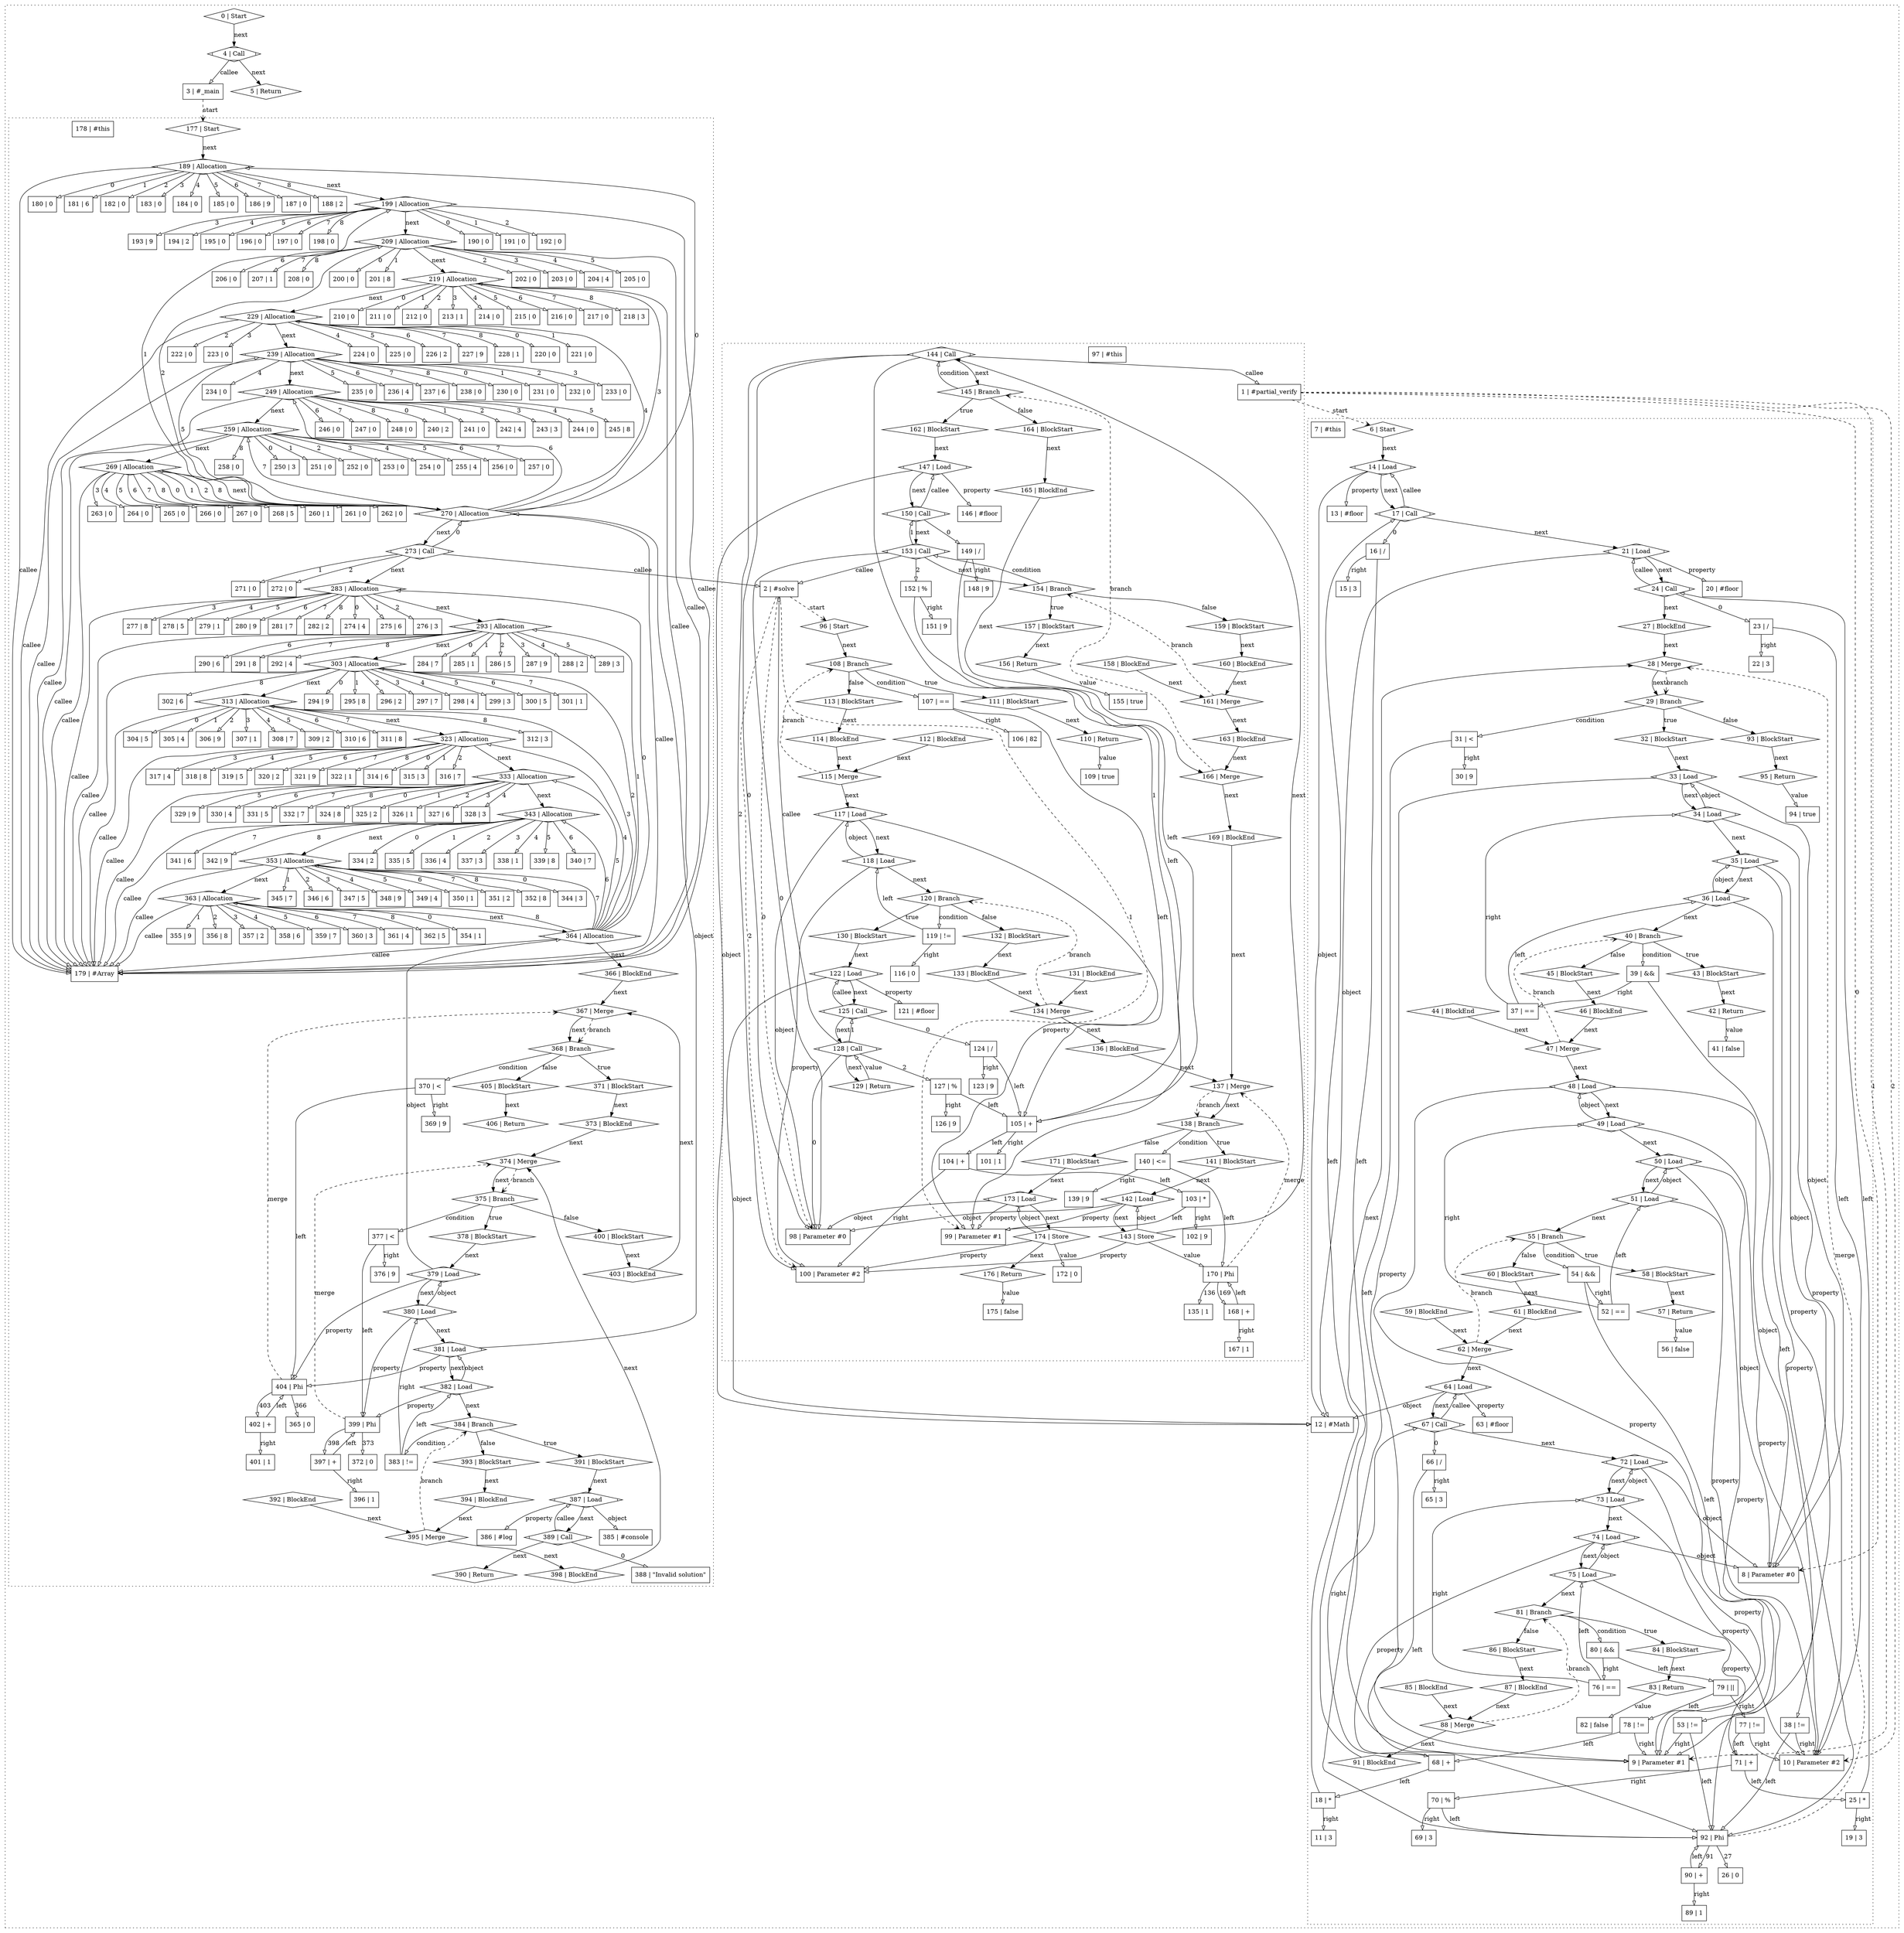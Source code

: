 digraph {
  subgraph "cluster_0" {
    style = "dotted";
    "0" [
      label = "0 | Start";
      shape = "diamond";
    ];
    "1" [
      label = "1 | #partial_verify";
      shape = "rectangle";
    ];
    "2" [
      label = "2 | #solve";
      shape = "rectangle";
    ];
    "3" [
      label = "3 | #_main";
      shape = "rectangle";
    ];
    "4" [
      label = "4 | Call";
      shape = "Mdiamond";
    ];
    "5" [
      label = "5 | Return";
      shape = "diamond";
    ];
    subgraph "cluster_1" {
      style = "dotted";
      "6" [
        label = "6 | Start";
        shape = "diamond";
      ];
      "7" [
        label = "7 | #this";
        shape = "rectangle";
      ];
      "8" [
        label = "8 | Parameter #0";
        shape = "rectangle";
      ];
      "9" [
        label = "9 | Parameter #1";
        shape = "rectangle";
      ];
      "10" [
        label = "10 | Parameter #2";
        shape = "rectangle";
      ];
      "11" [
        label = "11 | 3";
        shape = "rectangle";
      ];
      "12" [
        label = "12 | #Math";
        shape = "rectangle";
      ];
      "13" [
        label = "13 | #floor";
        shape = "rectangle";
      ];
      "14" [
        label = "14 | Load";
        shape = "Mdiamond";
      ];
      "15" [
        label = "15 | 3";
        shape = "rectangle";
      ];
      "16" [
        label = "16 | /";
        shape = "rectangle";
      ];
      "17" [
        label = "17 | Call";
        shape = "Mdiamond";
      ];
      "18" [
        label = "18 | *";
        shape = "rectangle";
      ];
      "19" [
        label = "19 | 3";
        shape = "rectangle";
      ];
      "20" [
        label = "20 | #floor";
        shape = "rectangle";
      ];
      "21" [
        label = "21 | Load";
        shape = "Mdiamond";
      ];
      "22" [
        label = "22 | 3";
        shape = "rectangle";
      ];
      "23" [
        label = "23 | /";
        shape = "rectangle";
      ];
      "24" [
        label = "24 | Call";
        shape = "Mdiamond";
      ];
      "25" [
        label = "25 | *";
        shape = "rectangle";
      ];
      "26" [
        label = "26 | 0";
        shape = "rectangle";
      ];
      "27" [
        label = "27 | BlockEnd";
        shape = "diamond";
      ];
      "28" [
        label = "28 | Merge";
        shape = "diamond";
      ];
      "29" [
        label = "29 | Branch";
        shape = "diamond";
      ];
      "30" [
        label = "30 | 9";
        shape = "rectangle";
      ];
      "31" [
        label = "31 | <";
        shape = "rectangle";
      ];
      "32" [
        label = "32 | BlockStart";
        shape = "diamond";
      ];
      "33" [
        label = "33 | Load";
        shape = "Mdiamond";
      ];
      "34" [
        label = "34 | Load";
        shape = "Mdiamond";
      ];
      "35" [
        label = "35 | Load";
        shape = "Mdiamond";
      ];
      "36" [
        label = "36 | Load";
        shape = "Mdiamond";
      ];
      "37" [
        label = "37 | ==";
        shape = "rectangle";
      ];
      "38" [
        label = "38 | !=";
        shape = "rectangle";
      ];
      "39" [
        label = "39 | &&";
        shape = "rectangle";
      ];
      "40" [
        label = "40 | Branch";
        shape = "diamond";
      ];
      "41" [
        label = "41 | false";
        shape = "rectangle";
      ];
      "42" [
        label = "42 | Return";
        shape = "diamond";
      ];
      "43" [
        label = "43 | BlockStart";
        shape = "diamond";
      ];
      "44" [
        label = "44 | BlockEnd";
        shape = "diamond";
      ];
      "45" [
        label = "45 | BlockStart";
        shape = "diamond";
      ];
      "46" [
        label = "46 | BlockEnd";
        shape = "diamond";
      ];
      "47" [
        label = "47 | Merge";
        shape = "diamond";
      ];
      "48" [
        label = "48 | Load";
        shape = "Mdiamond";
      ];
      "49" [
        label = "49 | Load";
        shape = "Mdiamond";
      ];
      "50" [
        label = "50 | Load";
        shape = "Mdiamond";
      ];
      "51" [
        label = "51 | Load";
        shape = "Mdiamond";
      ];
      "52" [
        label = "52 | ==";
        shape = "rectangle";
      ];
      "53" [
        label = "53 | !=";
        shape = "rectangle";
      ];
      "54" [
        label = "54 | &&";
        shape = "rectangle";
      ];
      "55" [
        label = "55 | Branch";
        shape = "diamond";
      ];
      "56" [
        label = "56 | false";
        shape = "rectangle";
      ];
      "57" [
        label = "57 | Return";
        shape = "diamond";
      ];
      "58" [
        label = "58 | BlockStart";
        shape = "diamond";
      ];
      "59" [
        label = "59 | BlockEnd";
        shape = "diamond";
      ];
      "60" [
        label = "60 | BlockStart";
        shape = "diamond";
      ];
      "61" [
        label = "61 | BlockEnd";
        shape = "diamond";
      ];
      "62" [
        label = "62 | Merge";
        shape = "diamond";
      ];
      "63" [
        label = "63 | #floor";
        shape = "rectangle";
      ];
      "64" [
        label = "64 | Load";
        shape = "Mdiamond";
      ];
      "65" [
        label = "65 | 3";
        shape = "rectangle";
      ];
      "66" [
        label = "66 | /";
        shape = "rectangle";
      ];
      "67" [
        label = "67 | Call";
        shape = "Mdiamond";
      ];
      "68" [
        label = "68 | +";
        shape = "rectangle";
      ];
      "69" [
        label = "69 | 3";
        shape = "rectangle";
      ];
      "70" [
        label = "70 | %";
        shape = "rectangle";
      ];
      "71" [
        label = "71 | +";
        shape = "rectangle";
      ];
      "72" [
        label = "72 | Load";
        shape = "Mdiamond";
      ];
      "73" [
        label = "73 | Load";
        shape = "Mdiamond";
      ];
      "74" [
        label = "74 | Load";
        shape = "Mdiamond";
      ];
      "75" [
        label = "75 | Load";
        shape = "Mdiamond";
      ];
      "76" [
        label = "76 | ==";
        shape = "rectangle";
      ];
      "77" [
        label = "77 | !=";
        shape = "rectangle";
      ];
      "78" [
        label = "78 | !=";
        shape = "rectangle";
      ];
      "79" [
        label = "79 | ||";
        shape = "rectangle";
      ];
      "80" [
        label = "80 | &&";
        shape = "rectangle";
      ];
      "81" [
        label = "81 | Branch";
        shape = "diamond";
      ];
      "82" [
        label = "82 | false";
        shape = "rectangle";
      ];
      "83" [
        label = "83 | Return";
        shape = "diamond";
      ];
      "84" [
        label = "84 | BlockStart";
        shape = "diamond";
      ];
      "85" [
        label = "85 | BlockEnd";
        shape = "diamond";
      ];
      "86" [
        label = "86 | BlockStart";
        shape = "diamond";
      ];
      "87" [
        label = "87 | BlockEnd";
        shape = "diamond";
      ];
      "88" [
        label = "88 | Merge";
        shape = "diamond";
      ];
      "89" [
        label = "89 | 1";
        shape = "rectangle";
      ];
      "90" [
        label = "90 | +";
        shape = "rectangle";
      ];
      "91" [
        label = "91 | BlockEnd";
        shape = "diamond";
      ];
      "92" [
        label = "92 | Phi";
        shape = "rectangle";
      ];
      "93" [
        label = "93 | BlockStart";
        shape = "diamond";
      ];
      "94" [
        label = "94 | true";
        shape = "rectangle";
      ];
      "95" [
        label = "95 | Return";
        shape = "diamond";
      ];
      "6" -> "14" [
        label = "next";
        arrowhead = "normal";
      ];
      "14" -> "17" [
        label = "next";
        arrowhead = "normal";
      ];
      "14" -> "12" [
        label = "object";
        arrowhead = "onormal";
      ];
      "14" -> "13" [
        label = "property";
        arrowhead = "onormal";
      ];
      "16" -> "9" [
        label = "left";
        arrowhead = "onormal";
      ];
      "16" -> "15" [
        label = "right";
        arrowhead = "onormal";
      ];
      "17" -> "21" [
        label = "next";
        arrowhead = "normal";
      ];
      "17" -> "14" [
        label = "callee";
        arrowhead = "onormal";
      ];
      "17" -> "16" [
        label = "0";
        arrowhead = "onormal";
      ];
      "18" -> "17" [
        label = "left";
        arrowhead = "onormal";
      ];
      "18" -> "11" [
        label = "right";
        arrowhead = "onormal";
      ];
      "21" -> "24" [
        label = "next";
        arrowhead = "normal";
      ];
      "21" -> "12" [
        label = "object";
        arrowhead = "onormal";
      ];
      "21" -> "20" [
        label = "property";
        arrowhead = "onormal";
      ];
      "23" -> "10" [
        label = "left";
        arrowhead = "onormal";
      ];
      "23" -> "22" [
        label = "right";
        arrowhead = "onormal";
      ];
      "24" -> "27" [
        label = "next";
        arrowhead = "normal";
      ];
      "24" -> "21" [
        label = "callee";
        arrowhead = "onormal";
      ];
      "24" -> "23" [
        label = "0";
        arrowhead = "onormal";
      ];
      "25" -> "24" [
        label = "left";
        arrowhead = "onormal";
      ];
      "25" -> "19" [
        label = "right";
        arrowhead = "onormal";
      ];
      "27" -> "28" [
        label = "next";
        arrowhead = "normal";
      ];
      "28" -> "29" [
        label = "next";
        arrowhead = "normal";
      ];
      "28" -> "29" [
        label = "branch";
        arrowhead = "vee";
        style = "dashed";
      ];
      "29" -> "31" [
        label = "condition";
        arrowhead = "onormal";
      ];
      "29" -> "32" [
        label = "true";
        arrowhead = "normal";
      ];
      "29" -> "93" [
        label = "false";
        arrowhead = "normal";
      ];
      "31" -> "92" [
        label = "left";
        arrowhead = "onormal";
      ];
      "31" -> "30" [
        label = "right";
        arrowhead = "onormal";
      ];
      "32" -> "33" [
        label = "next";
        arrowhead = "normal";
      ];
      "33" -> "34" [
        label = "next";
        arrowhead = "normal";
      ];
      "33" -> "8" [
        label = "object";
        arrowhead = "onormal";
      ];
      "33" -> "9" [
        label = "property";
        arrowhead = "onormal";
      ];
      "34" -> "35" [
        label = "next";
        arrowhead = "normal";
      ];
      "34" -> "33" [
        label = "object";
        arrowhead = "onormal";
      ];
      "34" -> "10" [
        label = "property";
        arrowhead = "onormal";
      ];
      "35" -> "36" [
        label = "next";
        arrowhead = "normal";
      ];
      "35" -> "8" [
        label = "object";
        arrowhead = "onormal";
      ];
      "35" -> "9" [
        label = "property";
        arrowhead = "onormal";
      ];
      "36" -> "40" [
        label = "next";
        arrowhead = "normal";
      ];
      "36" -> "35" [
        label = "object";
        arrowhead = "onormal";
      ];
      "36" -> "92" [
        label = "property";
        arrowhead = "onormal";
      ];
      "37" -> "36" [
        label = "left";
        arrowhead = "onormal";
      ];
      "37" -> "34" [
        label = "right";
        arrowhead = "onormal";
      ];
      "38" -> "92" [
        label = "left";
        arrowhead = "onormal";
      ];
      "38" -> "10" [
        label = "right";
        arrowhead = "onormal";
      ];
      "39" -> "38" [
        label = "left";
        arrowhead = "onormal";
      ];
      "39" -> "37" [
        label = "right";
        arrowhead = "onormal";
      ];
      "40" -> "39" [
        label = "condition";
        arrowhead = "onormal";
      ];
      "40" -> "43" [
        label = "true";
        arrowhead = "normal";
      ];
      "40" -> "45" [
        label = "false";
        arrowhead = "normal";
      ];
      "42" -> "41" [
        label = "value";
        arrowhead = "onormal";
      ];
      "43" -> "42" [
        label = "next";
        arrowhead = "normal";
      ];
      "44" -> "47" [
        label = "next";
        arrowhead = "normal";
      ];
      "45" -> "46" [
        label = "next";
        arrowhead = "normal";
      ];
      "46" -> "47" [
        label = "next";
        arrowhead = "normal";
      ];
      "47" -> "48" [
        label = "next";
        arrowhead = "normal";
      ];
      "47" -> "40" [
        label = "branch";
        arrowhead = "vee";
        style = "dashed";
      ];
      "48" -> "49" [
        label = "next";
        arrowhead = "normal";
      ];
      "48" -> "8" [
        label = "object";
        arrowhead = "onormal";
      ];
      "48" -> "9" [
        label = "property";
        arrowhead = "onormal";
      ];
      "49" -> "50" [
        label = "next";
        arrowhead = "normal";
      ];
      "49" -> "48" [
        label = "object";
        arrowhead = "onormal";
      ];
      "49" -> "10" [
        label = "property";
        arrowhead = "onormal";
      ];
      "50" -> "51" [
        label = "next";
        arrowhead = "normal";
      ];
      "50" -> "8" [
        label = "object";
        arrowhead = "onormal";
      ];
      "50" -> "92" [
        label = "property";
        arrowhead = "onormal";
      ];
      "51" -> "55" [
        label = "next";
        arrowhead = "normal";
      ];
      "51" -> "50" [
        label = "object";
        arrowhead = "onormal";
      ];
      "51" -> "10" [
        label = "property";
        arrowhead = "onormal";
      ];
      "52" -> "51" [
        label = "left";
        arrowhead = "onormal";
      ];
      "52" -> "49" [
        label = "right";
        arrowhead = "onormal";
      ];
      "53" -> "92" [
        label = "left";
        arrowhead = "onormal";
      ];
      "53" -> "9" [
        label = "right";
        arrowhead = "onormal";
      ];
      "54" -> "53" [
        label = "left";
        arrowhead = "onormal";
      ];
      "54" -> "52" [
        label = "right";
        arrowhead = "onormal";
      ];
      "55" -> "54" [
        label = "condition";
        arrowhead = "onormal";
      ];
      "55" -> "58" [
        label = "true";
        arrowhead = "normal";
      ];
      "55" -> "60" [
        label = "false";
        arrowhead = "normal";
      ];
      "57" -> "56" [
        label = "value";
        arrowhead = "onormal";
      ];
      "58" -> "57" [
        label = "next";
        arrowhead = "normal";
      ];
      "59" -> "62" [
        label = "next";
        arrowhead = "normal";
      ];
      "60" -> "61" [
        label = "next";
        arrowhead = "normal";
      ];
      "61" -> "62" [
        label = "next";
        arrowhead = "normal";
      ];
      "62" -> "64" [
        label = "next";
        arrowhead = "normal";
      ];
      "62" -> "55" [
        label = "branch";
        arrowhead = "vee";
        style = "dashed";
      ];
      "64" -> "67" [
        label = "next";
        arrowhead = "normal";
      ];
      "64" -> "12" [
        label = "object";
        arrowhead = "onormal";
      ];
      "64" -> "63" [
        label = "property";
        arrowhead = "onormal";
      ];
      "66" -> "92" [
        label = "left";
        arrowhead = "onormal";
      ];
      "66" -> "65" [
        label = "right";
        arrowhead = "onormal";
      ];
      "67" -> "72" [
        label = "next";
        arrowhead = "normal";
      ];
      "67" -> "64" [
        label = "callee";
        arrowhead = "onormal";
      ];
      "67" -> "66" [
        label = "0";
        arrowhead = "onormal";
      ];
      "68" -> "18" [
        label = "left";
        arrowhead = "onormal";
      ];
      "68" -> "67" [
        label = "right";
        arrowhead = "onormal";
      ];
      "70" -> "92" [
        label = "left";
        arrowhead = "onormal";
      ];
      "70" -> "69" [
        label = "right";
        arrowhead = "onormal";
      ];
      "71" -> "25" [
        label = "left";
        arrowhead = "onormal";
      ];
      "71" -> "70" [
        label = "right";
        arrowhead = "onormal";
      ];
      "72" -> "73" [
        label = "next";
        arrowhead = "normal";
      ];
      "72" -> "8" [
        label = "object";
        arrowhead = "onormal";
      ];
      "72" -> "9" [
        label = "property";
        arrowhead = "onormal";
      ];
      "73" -> "74" [
        label = "next";
        arrowhead = "normal";
      ];
      "73" -> "72" [
        label = "object";
        arrowhead = "onormal";
      ];
      "73" -> "10" [
        label = "property";
        arrowhead = "onormal";
      ];
      "74" -> "75" [
        label = "next";
        arrowhead = "normal";
      ];
      "74" -> "8" [
        label = "object";
        arrowhead = "onormal";
      ];
      "74" -> "68" [
        label = "property";
        arrowhead = "onormal";
      ];
      "75" -> "81" [
        label = "next";
        arrowhead = "normal";
      ];
      "75" -> "74" [
        label = "object";
        arrowhead = "onormal";
      ];
      "75" -> "71" [
        label = "property";
        arrowhead = "onormal";
      ];
      "76" -> "75" [
        label = "left";
        arrowhead = "onormal";
      ];
      "76" -> "73" [
        label = "right";
        arrowhead = "onormal";
      ];
      "77" -> "71" [
        label = "left";
        arrowhead = "onormal";
      ];
      "77" -> "10" [
        label = "right";
        arrowhead = "onormal";
      ];
      "78" -> "68" [
        label = "left";
        arrowhead = "onormal";
      ];
      "78" -> "9" [
        label = "right";
        arrowhead = "onormal";
      ];
      "79" -> "78" [
        label = "left";
        arrowhead = "onormal";
      ];
      "79" -> "77" [
        label = "right";
        arrowhead = "onormal";
      ];
      "80" -> "79" [
        label = "left";
        arrowhead = "onormal";
      ];
      "80" -> "76" [
        label = "right";
        arrowhead = "onormal";
      ];
      "81" -> "80" [
        label = "condition";
        arrowhead = "onormal";
      ];
      "81" -> "84" [
        label = "true";
        arrowhead = "normal";
      ];
      "81" -> "86" [
        label = "false";
        arrowhead = "normal";
      ];
      "83" -> "82" [
        label = "value";
        arrowhead = "onormal";
      ];
      "84" -> "83" [
        label = "next";
        arrowhead = "normal";
      ];
      "85" -> "88" [
        label = "next";
        arrowhead = "normal";
      ];
      "86" -> "87" [
        label = "next";
        arrowhead = "normal";
      ];
      "87" -> "88" [
        label = "next";
        arrowhead = "normal";
      ];
      "88" -> "91" [
        label = "next";
        arrowhead = "normal";
      ];
      "88" -> "81" [
        label = "branch";
        arrowhead = "vee";
        style = "dashed";
      ];
      "90" -> "92" [
        label = "left";
        arrowhead = "onormal";
      ];
      "90" -> "89" [
        label = "right";
        arrowhead = "onormal";
      ];
      "91" -> "28" [
        label = "next";
        arrowhead = "normal";
      ];
      "92" -> "26" [
        label = "27";
        arrowhead = "onormal";
      ];
      "92" -> "90" [
        label = "91";
        arrowhead = "onormal";
      ];
      "92" -> "28" [
        label = "merge";
        arrowhead = "vee";
        style = "dashed";
      ];
      "93" -> "95" [
        label = "next";
        arrowhead = "normal";
      ];
      "95" -> "94" [
        label = "value";
        arrowhead = "onormal";
      ];
    }
    subgraph "cluster_2" {
      style = "dotted";
      "96" [
        label = "96 | Start";
        shape = "diamond";
      ];
      "97" [
        label = "97 | #this";
        shape = "rectangle";
      ];
      "98" [
        label = "98 | Parameter #0";
        shape = "rectangle";
      ];
      "99" [
        label = "99 | Parameter #1";
        shape = "rectangle";
      ];
      "100" [
        label = "100 | Parameter #2";
        shape = "rectangle";
      ];
      "101" [
        label = "101 | 1";
        shape = "rectangle";
      ];
      "102" [
        label = "102 | 9";
        shape = "rectangle";
      ];
      "103" [
        label = "103 | *";
        shape = "rectangle";
      ];
      "104" [
        label = "104 | +";
        shape = "rectangle";
      ];
      "105" [
        label = "105 | +";
        shape = "rectangle";
      ];
      "106" [
        label = "106 | 82";
        shape = "rectangle";
      ];
      "107" [
        label = "107 | ==";
        shape = "rectangle";
      ];
      "108" [
        label = "108 | Branch";
        shape = "diamond";
      ];
      "109" [
        label = "109 | true";
        shape = "rectangle";
      ];
      "110" [
        label = "110 | Return";
        shape = "diamond";
      ];
      "111" [
        label = "111 | BlockStart";
        shape = "diamond";
      ];
      "112" [
        label = "112 | BlockEnd";
        shape = "diamond";
      ];
      "113" [
        label = "113 | BlockStart";
        shape = "diamond";
      ];
      "114" [
        label = "114 | BlockEnd";
        shape = "diamond";
      ];
      "115" [
        label = "115 | Merge";
        shape = "diamond";
      ];
      "116" [
        label = "116 | 0";
        shape = "rectangle";
      ];
      "117" [
        label = "117 | Load";
        shape = "Mdiamond";
      ];
      "118" [
        label = "118 | Load";
        shape = "Mdiamond";
      ];
      "119" [
        label = "119 | !=";
        shape = "rectangle";
      ];
      "120" [
        label = "120 | Branch";
        shape = "diamond";
      ];
      "121" [
        label = "121 | #floor";
        shape = "rectangle";
      ];
      "122" [
        label = "122 | Load";
        shape = "Mdiamond";
      ];
      "123" [
        label = "123 | 9";
        shape = "rectangle";
      ];
      "124" [
        label = "124 | /";
        shape = "rectangle";
      ];
      "125" [
        label = "125 | Call";
        shape = "Mdiamond";
      ];
      "126" [
        label = "126 | 9";
        shape = "rectangle";
      ];
      "127" [
        label = "127 | %";
        shape = "rectangle";
      ];
      "128" [
        label = "128 | Call";
        shape = "Mdiamond";
      ];
      "129" [
        label = "129 | Return";
        shape = "diamond";
      ];
      "130" [
        label = "130 | BlockStart";
        shape = "diamond";
      ];
      "131" [
        label = "131 | BlockEnd";
        shape = "diamond";
      ];
      "132" [
        label = "132 | BlockStart";
        shape = "diamond";
      ];
      "133" [
        label = "133 | BlockEnd";
        shape = "diamond";
      ];
      "134" [
        label = "134 | Merge";
        shape = "diamond";
      ];
      "135" [
        label = "135 | 1";
        shape = "rectangle";
      ];
      "136" [
        label = "136 | BlockEnd";
        shape = "diamond";
      ];
      "137" [
        label = "137 | Merge";
        shape = "diamond";
      ];
      "138" [
        label = "138 | Branch";
        shape = "diamond";
      ];
      "139" [
        label = "139 | 9";
        shape = "rectangle";
      ];
      "140" [
        label = "140 | <=";
        shape = "rectangle";
      ];
      "141" [
        label = "141 | BlockStart";
        shape = "diamond";
      ];
      "142" [
        label = "142 | Load";
        shape = "Mdiamond";
      ];
      "143" [
        label = "143 | Store";
        shape = "diamond";
      ];
      "144" [
        label = "144 | Call";
        shape = "Mdiamond";
      ];
      "145" [
        label = "145 | Branch";
        shape = "diamond";
      ];
      "146" [
        label = "146 | #floor";
        shape = "rectangle";
      ];
      "147" [
        label = "147 | Load";
        shape = "Mdiamond";
      ];
      "148" [
        label = "148 | 9";
        shape = "rectangle";
      ];
      "149" [
        label = "149 | /";
        shape = "rectangle";
      ];
      "150" [
        label = "150 | Call";
        shape = "Mdiamond";
      ];
      "151" [
        label = "151 | 9";
        shape = "rectangle";
      ];
      "152" [
        label = "152 | %";
        shape = "rectangle";
      ];
      "153" [
        label = "153 | Call";
        shape = "Mdiamond";
      ];
      "154" [
        label = "154 | Branch";
        shape = "diamond";
      ];
      "155" [
        label = "155 | true";
        shape = "rectangle";
      ];
      "156" [
        label = "156 | Return";
        shape = "diamond";
      ];
      "157" [
        label = "157 | BlockStart";
        shape = "diamond";
      ];
      "158" [
        label = "158 | BlockEnd";
        shape = "diamond";
      ];
      "159" [
        label = "159 | BlockStart";
        shape = "diamond";
      ];
      "160" [
        label = "160 | BlockEnd";
        shape = "diamond";
      ];
      "161" [
        label = "161 | Merge";
        shape = "diamond";
      ];
      "162" [
        label = "162 | BlockStart";
        shape = "diamond";
      ];
      "163" [
        label = "163 | BlockEnd";
        shape = "diamond";
      ];
      "164" [
        label = "164 | BlockStart";
        shape = "diamond";
      ];
      "165" [
        label = "165 | BlockEnd";
        shape = "diamond";
      ];
      "166" [
        label = "166 | Merge";
        shape = "diamond";
      ];
      "167" [
        label = "167 | 1";
        shape = "rectangle";
      ];
      "168" [
        label = "168 | +";
        shape = "rectangle";
      ];
      "169" [
        label = "169 | BlockEnd";
        shape = "diamond";
      ];
      "170" [
        label = "170 | Phi";
        shape = "rectangle";
      ];
      "171" [
        label = "171 | BlockStart";
        shape = "diamond";
      ];
      "172" [
        label = "172 | 0";
        shape = "rectangle";
      ];
      "173" [
        label = "173 | Load";
        shape = "Mdiamond";
      ];
      "174" [
        label = "174 | Store";
        shape = "diamond";
      ];
      "175" [
        label = "175 | false";
        shape = "rectangle";
      ];
      "176" [
        label = "176 | Return";
        shape = "diamond";
      ];
      "96" -> "108" [
        label = "next";
        arrowhead = "normal";
      ];
      "103" -> "99" [
        label = "left";
        arrowhead = "onormal";
      ];
      "103" -> "102" [
        label = "right";
        arrowhead = "onormal";
      ];
      "104" -> "103" [
        label = "left";
        arrowhead = "onormal";
      ];
      "104" -> "100" [
        label = "right";
        arrowhead = "onormal";
      ];
      "105" -> "104" [
        label = "left";
        arrowhead = "onormal";
      ];
      "105" -> "101" [
        label = "right";
        arrowhead = "onormal";
      ];
      "107" -> "105" [
        label = "left";
        arrowhead = "onormal";
      ];
      "107" -> "106" [
        label = "right";
        arrowhead = "onormal";
      ];
      "108" -> "107" [
        label = "condition";
        arrowhead = "onormal";
      ];
      "108" -> "111" [
        label = "true";
        arrowhead = "normal";
      ];
      "108" -> "113" [
        label = "false";
        arrowhead = "normal";
      ];
      "110" -> "109" [
        label = "value";
        arrowhead = "onormal";
      ];
      "111" -> "110" [
        label = "next";
        arrowhead = "normal";
      ];
      "112" -> "115" [
        label = "next";
        arrowhead = "normal";
      ];
      "113" -> "114" [
        label = "next";
        arrowhead = "normal";
      ];
      "114" -> "115" [
        label = "next";
        arrowhead = "normal";
      ];
      "115" -> "117" [
        label = "next";
        arrowhead = "normal";
      ];
      "115" -> "108" [
        label = "branch";
        arrowhead = "vee";
        style = "dashed";
      ];
      "117" -> "118" [
        label = "next";
        arrowhead = "normal";
      ];
      "117" -> "98" [
        label = "object";
        arrowhead = "onormal";
      ];
      "117" -> "99" [
        label = "property";
        arrowhead = "onormal";
      ];
      "118" -> "120" [
        label = "next";
        arrowhead = "normal";
      ];
      "118" -> "117" [
        label = "object";
        arrowhead = "onormal";
      ];
      "118" -> "100" [
        label = "property";
        arrowhead = "onormal";
      ];
      "119" -> "118" [
        label = "left";
        arrowhead = "onormal";
      ];
      "119" -> "116" [
        label = "right";
        arrowhead = "onormal";
      ];
      "120" -> "119" [
        label = "condition";
        arrowhead = "onormal";
      ];
      "120" -> "130" [
        label = "true";
        arrowhead = "normal";
      ];
      "120" -> "132" [
        label = "false";
        arrowhead = "normal";
      ];
      "122" -> "125" [
        label = "next";
        arrowhead = "normal";
      ];
      "122" -> "12" [
        label = "object";
        arrowhead = "onormal";
      ];
      "122" -> "121" [
        label = "property";
        arrowhead = "onormal";
      ];
      "124" -> "105" [
        label = "left";
        arrowhead = "onormal";
      ];
      "124" -> "123" [
        label = "right";
        arrowhead = "onormal";
      ];
      "125" -> "128" [
        label = "next";
        arrowhead = "normal";
      ];
      "125" -> "122" [
        label = "callee";
        arrowhead = "onormal";
      ];
      "125" -> "124" [
        label = "0";
        arrowhead = "onormal";
      ];
      "127" -> "105" [
        label = "left";
        arrowhead = "onormal";
      ];
      "127" -> "126" [
        label = "right";
        arrowhead = "onormal";
      ];
      "128" -> "129" [
        label = "next";
        arrowhead = "normal";
      ];
      "128" -> "2" [
        label = "callee";
        arrowhead = "onormal";
      ];
      "128" -> "98" [
        label = "0";
        arrowhead = "onormal";
      ];
      "128" -> "125" [
        label = "1";
        arrowhead = "onormal";
      ];
      "128" -> "127" [
        label = "2";
        arrowhead = "onormal";
      ];
      "129" -> "128" [
        label = "value";
        arrowhead = "onormal";
      ];
      "130" -> "122" [
        label = "next";
        arrowhead = "normal";
      ];
      "131" -> "134" [
        label = "next";
        arrowhead = "normal";
      ];
      "132" -> "133" [
        label = "next";
        arrowhead = "normal";
      ];
      "133" -> "134" [
        label = "next";
        arrowhead = "normal";
      ];
      "134" -> "136" [
        label = "next";
        arrowhead = "normal";
      ];
      "134" -> "120" [
        label = "branch";
        arrowhead = "vee";
        style = "dashed";
      ];
      "136" -> "137" [
        label = "next";
        arrowhead = "normal";
      ];
      "137" -> "138" [
        label = "next";
        arrowhead = "normal";
      ];
      "137" -> "138" [
        label = "branch";
        arrowhead = "vee";
        style = "dashed";
      ];
      "138" -> "140" [
        label = "condition";
        arrowhead = "onormal";
      ];
      "138" -> "141" [
        label = "true";
        arrowhead = "normal";
      ];
      "138" -> "171" [
        label = "false";
        arrowhead = "normal";
      ];
      "140" -> "170" [
        label = "left";
        arrowhead = "onormal";
      ];
      "140" -> "139" [
        label = "right";
        arrowhead = "onormal";
      ];
      "141" -> "142" [
        label = "next";
        arrowhead = "normal";
      ];
      "142" -> "143" [
        label = "next";
        arrowhead = "normal";
      ];
      "142" -> "98" [
        label = "object";
        arrowhead = "onormal";
      ];
      "142" -> "99" [
        label = "property";
        arrowhead = "onormal";
      ];
      "143" -> "144" [
        label = "next";
        arrowhead = "normal";
      ];
      "143" -> "142" [
        label = "object";
        arrowhead = "onormal";
      ];
      "143" -> "100" [
        label = "property";
        arrowhead = "onormal";
      ];
      "143" -> "170" [
        label = "value";
        arrowhead = "onormal";
      ];
      "144" -> "145" [
        label = "next";
        arrowhead = "normal";
      ];
      "144" -> "1" [
        label = "callee";
        arrowhead = "onormal";
      ];
      "144" -> "98" [
        label = "0";
        arrowhead = "onormal";
      ];
      "144" -> "99" [
        label = "1";
        arrowhead = "onormal";
      ];
      "144" -> "100" [
        label = "2";
        arrowhead = "onormal";
      ];
      "145" -> "144" [
        label = "condition";
        arrowhead = "onormal";
      ];
      "145" -> "162" [
        label = "true";
        arrowhead = "normal";
      ];
      "145" -> "164" [
        label = "false";
        arrowhead = "normal";
      ];
      "147" -> "150" [
        label = "next";
        arrowhead = "normal";
      ];
      "147" -> "12" [
        label = "object";
        arrowhead = "onormal";
      ];
      "147" -> "146" [
        label = "property";
        arrowhead = "onormal";
      ];
      "149" -> "105" [
        label = "left";
        arrowhead = "onormal";
      ];
      "149" -> "148" [
        label = "right";
        arrowhead = "onormal";
      ];
      "150" -> "153" [
        label = "next";
        arrowhead = "normal";
      ];
      "150" -> "147" [
        label = "callee";
        arrowhead = "onormal";
      ];
      "150" -> "149" [
        label = "0";
        arrowhead = "onormal";
      ];
      "152" -> "105" [
        label = "left";
        arrowhead = "onormal";
      ];
      "152" -> "151" [
        label = "right";
        arrowhead = "onormal";
      ];
      "153" -> "154" [
        label = "next";
        arrowhead = "normal";
      ];
      "153" -> "2" [
        label = "callee";
        arrowhead = "onormal";
      ];
      "153" -> "98" [
        label = "0";
        arrowhead = "onormal";
      ];
      "153" -> "150" [
        label = "1";
        arrowhead = "onormal";
      ];
      "153" -> "152" [
        label = "2";
        arrowhead = "onormal";
      ];
      "154" -> "153" [
        label = "condition";
        arrowhead = "onormal";
      ];
      "154" -> "157" [
        label = "true";
        arrowhead = "normal";
      ];
      "154" -> "159" [
        label = "false";
        arrowhead = "normal";
      ];
      "156" -> "155" [
        label = "value";
        arrowhead = "onormal";
      ];
      "157" -> "156" [
        label = "next";
        arrowhead = "normal";
      ];
      "158" -> "161" [
        label = "next";
        arrowhead = "normal";
      ];
      "159" -> "160" [
        label = "next";
        arrowhead = "normal";
      ];
      "160" -> "161" [
        label = "next";
        arrowhead = "normal";
      ];
      "161" -> "163" [
        label = "next";
        arrowhead = "normal";
      ];
      "161" -> "154" [
        label = "branch";
        arrowhead = "vee";
        style = "dashed";
      ];
      "162" -> "147" [
        label = "next";
        arrowhead = "normal";
      ];
      "163" -> "166" [
        label = "next";
        arrowhead = "normal";
      ];
      "164" -> "165" [
        label = "next";
        arrowhead = "normal";
      ];
      "165" -> "166" [
        label = "next";
        arrowhead = "normal";
      ];
      "166" -> "169" [
        label = "next";
        arrowhead = "normal";
      ];
      "166" -> "145" [
        label = "branch";
        arrowhead = "vee";
        style = "dashed";
      ];
      "168" -> "170" [
        label = "left";
        arrowhead = "onormal";
      ];
      "168" -> "167" [
        label = "right";
        arrowhead = "onormal";
      ];
      "169" -> "137" [
        label = "next";
        arrowhead = "normal";
      ];
      "170" -> "135" [
        label = "136";
        arrowhead = "onormal";
      ];
      "170" -> "168" [
        label = "169";
        arrowhead = "onormal";
      ];
      "170" -> "137" [
        label = "merge";
        arrowhead = "vee";
        style = "dashed";
      ];
      "171" -> "173" [
        label = "next";
        arrowhead = "normal";
      ];
      "173" -> "174" [
        label = "next";
        arrowhead = "normal";
      ];
      "173" -> "98" [
        label = "object";
        arrowhead = "onormal";
      ];
      "173" -> "99" [
        label = "property";
        arrowhead = "onormal";
      ];
      "174" -> "176" [
        label = "next";
        arrowhead = "normal";
      ];
      "174" -> "173" [
        label = "object";
        arrowhead = "onormal";
      ];
      "174" -> "100" [
        label = "property";
        arrowhead = "onormal";
      ];
      "174" -> "172" [
        label = "value";
        arrowhead = "onormal";
      ];
      "176" -> "175" [
        label = "value";
        arrowhead = "onormal";
      ];
    }
    subgraph "cluster_3" {
      style = "dotted";
      "177" [
        label = "177 | Start";
        shape = "diamond";
      ];
      "178" [
        label = "178 | #this";
        shape = "rectangle";
      ];
      "179" [
        label = "179 | #Array";
        shape = "rectangle";
      ];
      "180" [
        label = "180 | 0";
        shape = "rectangle";
      ];
      "181" [
        label = "181 | 6";
        shape = "rectangle";
      ];
      "182" [
        label = "182 | 0";
        shape = "rectangle";
      ];
      "183" [
        label = "183 | 0";
        shape = "rectangle";
      ];
      "184" [
        label = "184 | 0";
        shape = "rectangle";
      ];
      "185" [
        label = "185 | 0";
        shape = "rectangle";
      ];
      "186" [
        label = "186 | 9";
        shape = "rectangle";
      ];
      "187" [
        label = "187 | 0";
        shape = "rectangle";
      ];
      "188" [
        label = "188 | 2";
        shape = "rectangle";
      ];
      "189" [
        label = "189 | Allocation";
        shape = "Mdiamond";
      ];
      "190" [
        label = "190 | 0";
        shape = "rectangle";
      ];
      "191" [
        label = "191 | 0";
        shape = "rectangle";
      ];
      "192" [
        label = "192 | 0";
        shape = "rectangle";
      ];
      "193" [
        label = "193 | 9";
        shape = "rectangle";
      ];
      "194" [
        label = "194 | 2";
        shape = "rectangle";
      ];
      "195" [
        label = "195 | 0";
        shape = "rectangle";
      ];
      "196" [
        label = "196 | 0";
        shape = "rectangle";
      ];
      "197" [
        label = "197 | 0";
        shape = "rectangle";
      ];
      "198" [
        label = "198 | 0";
        shape = "rectangle";
      ];
      "199" [
        label = "199 | Allocation";
        shape = "Mdiamond";
      ];
      "200" [
        label = "200 | 0";
        shape = "rectangle";
      ];
      "201" [
        label = "201 | 8";
        shape = "rectangle";
      ];
      "202" [
        label = "202 | 0";
        shape = "rectangle";
      ];
      "203" [
        label = "203 | 0";
        shape = "rectangle";
      ];
      "204" [
        label = "204 | 4";
        shape = "rectangle";
      ];
      "205" [
        label = "205 | 0";
        shape = "rectangle";
      ];
      "206" [
        label = "206 | 0";
        shape = "rectangle";
      ];
      "207" [
        label = "207 | 1";
        shape = "rectangle";
      ];
      "208" [
        label = "208 | 0";
        shape = "rectangle";
      ];
      "209" [
        label = "209 | Allocation";
        shape = "Mdiamond";
      ];
      "210" [
        label = "210 | 0";
        shape = "rectangle";
      ];
      "211" [
        label = "211 | 0";
        shape = "rectangle";
      ];
      "212" [
        label = "212 | 0";
        shape = "rectangle";
      ];
      "213" [
        label = "213 | 1";
        shape = "rectangle";
      ];
      "214" [
        label = "214 | 0";
        shape = "rectangle";
      ];
      "215" [
        label = "215 | 0";
        shape = "rectangle";
      ];
      "216" [
        label = "216 | 0";
        shape = "rectangle";
      ];
      "217" [
        label = "217 | 0";
        shape = "rectangle";
      ];
      "218" [
        label = "218 | 3";
        shape = "rectangle";
      ];
      "219" [
        label = "219 | Allocation";
        shape = "Mdiamond";
      ];
      "220" [
        label = "220 | 0";
        shape = "rectangle";
      ];
      "221" [
        label = "221 | 0";
        shape = "rectangle";
      ];
      "222" [
        label = "222 | 0";
        shape = "rectangle";
      ];
      "223" [
        label = "223 | 0";
        shape = "rectangle";
      ];
      "224" [
        label = "224 | 0";
        shape = "rectangle";
      ];
      "225" [
        label = "225 | 0";
        shape = "rectangle";
      ];
      "226" [
        label = "226 | 2";
        shape = "rectangle";
      ];
      "227" [
        label = "227 | 9";
        shape = "rectangle";
      ];
      "228" [
        label = "228 | 1";
        shape = "rectangle";
      ];
      "229" [
        label = "229 | Allocation";
        shape = "Mdiamond";
      ];
      "230" [
        label = "230 | 0";
        shape = "rectangle";
      ];
      "231" [
        label = "231 | 0";
        shape = "rectangle";
      ];
      "232" [
        label = "232 | 0";
        shape = "rectangle";
      ];
      "233" [
        label = "233 | 0";
        shape = "rectangle";
      ];
      "234" [
        label = "234 | 0";
        shape = "rectangle";
      ];
      "235" [
        label = "235 | 0";
        shape = "rectangle";
      ];
      "236" [
        label = "236 | 4";
        shape = "rectangle";
      ];
      "237" [
        label = "237 | 6";
        shape = "rectangle";
      ];
      "238" [
        label = "238 | 0";
        shape = "rectangle";
      ];
      "239" [
        label = "239 | Allocation";
        shape = "Mdiamond";
      ];
      "240" [
        label = "240 | 2";
        shape = "rectangle";
      ];
      "241" [
        label = "241 | 0";
        shape = "rectangle";
      ];
      "242" [
        label = "242 | 4";
        shape = "rectangle";
      ];
      "243" [
        label = "243 | 3";
        shape = "rectangle";
      ];
      "244" [
        label = "244 | 0";
        shape = "rectangle";
      ];
      "245" [
        label = "245 | 8";
        shape = "rectangle";
      ];
      "246" [
        label = "246 | 0";
        shape = "rectangle";
      ];
      "247" [
        label = "247 | 0";
        shape = "rectangle";
      ];
      "248" [
        label = "248 | 0";
        shape = "rectangle";
      ];
      "249" [
        label = "249 | Allocation";
        shape = "Mdiamond";
      ];
      "250" [
        label = "250 | 3";
        shape = "rectangle";
      ];
      "251" [
        label = "251 | 0";
        shape = "rectangle";
      ];
      "252" [
        label = "252 | 0";
        shape = "rectangle";
      ];
      "253" [
        label = "253 | 0";
        shape = "rectangle";
      ];
      "254" [
        label = "254 | 0";
        shape = "rectangle";
      ];
      "255" [
        label = "255 | 4";
        shape = "rectangle";
      ];
      "256" [
        label = "256 | 0";
        shape = "rectangle";
      ];
      "257" [
        label = "257 | 0";
        shape = "rectangle";
      ];
      "258" [
        label = "258 | 0";
        shape = "rectangle";
      ];
      "259" [
        label = "259 | Allocation";
        shape = "Mdiamond";
      ];
      "260" [
        label = "260 | 1";
        shape = "rectangle";
      ];
      "261" [
        label = "261 | 0";
        shape = "rectangle";
      ];
      "262" [
        label = "262 | 0";
        shape = "rectangle";
      ];
      "263" [
        label = "263 | 0";
        shape = "rectangle";
      ];
      "264" [
        label = "264 | 0";
        shape = "rectangle";
      ];
      "265" [
        label = "265 | 0";
        shape = "rectangle";
      ];
      "266" [
        label = "266 | 0";
        shape = "rectangle";
      ];
      "267" [
        label = "267 | 0";
        shape = "rectangle";
      ];
      "268" [
        label = "268 | 5";
        shape = "rectangle";
      ];
      "269" [
        label = "269 | Allocation";
        shape = "Mdiamond";
      ];
      "270" [
        label = "270 | Allocation";
        shape = "Mdiamond";
      ];
      "271" [
        label = "271 | 0";
        shape = "rectangle";
      ];
      "272" [
        label = "272 | 0";
        shape = "rectangle";
      ];
      "273" [
        label = "273 | Call";
        shape = "Mdiamond";
      ];
      "274" [
        label = "274 | 4";
        shape = "rectangle";
      ];
      "275" [
        label = "275 | 6";
        shape = "rectangle";
      ];
      "276" [
        label = "276 | 3";
        shape = "rectangle";
      ];
      "277" [
        label = "277 | 8";
        shape = "rectangle";
      ];
      "278" [
        label = "278 | 5";
        shape = "rectangle";
      ];
      "279" [
        label = "279 | 1";
        shape = "rectangle";
      ];
      "280" [
        label = "280 | 9";
        shape = "rectangle";
      ];
      "281" [
        label = "281 | 7";
        shape = "rectangle";
      ];
      "282" [
        label = "282 | 2";
        shape = "rectangle";
      ];
      "283" [
        label = "283 | Allocation";
        shape = "Mdiamond";
      ];
      "284" [
        label = "284 | 7";
        shape = "rectangle";
      ];
      "285" [
        label = "285 | 1";
        shape = "rectangle";
      ];
      "286" [
        label = "286 | 5";
        shape = "rectangle";
      ];
      "287" [
        label = "287 | 9";
        shape = "rectangle";
      ];
      "288" [
        label = "288 | 2";
        shape = "rectangle";
      ];
      "289" [
        label = "289 | 3";
        shape = "rectangle";
      ];
      "290" [
        label = "290 | 6";
        shape = "rectangle";
      ];
      "291" [
        label = "291 | 8";
        shape = "rectangle";
      ];
      "292" [
        label = "292 | 4";
        shape = "rectangle";
      ];
      "293" [
        label = "293 | Allocation";
        shape = "Mdiamond";
      ];
      "294" [
        label = "294 | 9";
        shape = "rectangle";
      ];
      "295" [
        label = "295 | 8";
        shape = "rectangle";
      ];
      "296" [
        label = "296 | 2";
        shape = "rectangle";
      ];
      "297" [
        label = "297 | 7";
        shape = "rectangle";
      ];
      "298" [
        label = "298 | 4";
        shape = "rectangle";
      ];
      "299" [
        label = "299 | 3";
        shape = "rectangle";
      ];
      "300" [
        label = "300 | 5";
        shape = "rectangle";
      ];
      "301" [
        label = "301 | 1";
        shape = "rectangle";
      ];
      "302" [
        label = "302 | 6";
        shape = "rectangle";
      ];
      "303" [
        label = "303 | Allocation";
        shape = "Mdiamond";
      ];
      "304" [
        label = "304 | 5";
        shape = "rectangle";
      ];
      "305" [
        label = "305 | 4";
        shape = "rectangle";
      ];
      "306" [
        label = "306 | 9";
        shape = "rectangle";
      ];
      "307" [
        label = "307 | 1";
        shape = "rectangle";
      ];
      "308" [
        label = "308 | 7";
        shape = "rectangle";
      ];
      "309" [
        label = "309 | 2";
        shape = "rectangle";
      ];
      "310" [
        label = "310 | 6";
        shape = "rectangle";
      ];
      "311" [
        label = "311 | 8";
        shape = "rectangle";
      ];
      "312" [
        label = "312 | 3";
        shape = "rectangle";
      ];
      "313" [
        label = "313 | Allocation";
        shape = "Mdiamond";
      ];
      "314" [
        label = "314 | 6";
        shape = "rectangle";
      ];
      "315" [
        label = "315 | 3";
        shape = "rectangle";
      ];
      "316" [
        label = "316 | 7";
        shape = "rectangle";
      ];
      "317" [
        label = "317 | 4";
        shape = "rectangle";
      ];
      "318" [
        label = "318 | 8";
        shape = "rectangle";
      ];
      "319" [
        label = "319 | 5";
        shape = "rectangle";
      ];
      "320" [
        label = "320 | 2";
        shape = "rectangle";
      ];
      "321" [
        label = "321 | 9";
        shape = "rectangle";
      ];
      "322" [
        label = "322 | 1";
        shape = "rectangle";
      ];
      "323" [
        label = "323 | Allocation";
        shape = "Mdiamond";
      ];
      "324" [
        label = "324 | 8";
        shape = "rectangle";
      ];
      "325" [
        label = "325 | 2";
        shape = "rectangle";
      ];
      "326" [
        label = "326 | 1";
        shape = "rectangle";
      ];
      "327" [
        label = "327 | 6";
        shape = "rectangle";
      ];
      "328" [
        label = "328 | 3";
        shape = "rectangle";
      ];
      "329" [
        label = "329 | 9";
        shape = "rectangle";
      ];
      "330" [
        label = "330 | 4";
        shape = "rectangle";
      ];
      "331" [
        label = "331 | 5";
        shape = "rectangle";
      ];
      "332" [
        label = "332 | 7";
        shape = "rectangle";
      ];
      "333" [
        label = "333 | Allocation";
        shape = "Mdiamond";
      ];
      "334" [
        label = "334 | 2";
        shape = "rectangle";
      ];
      "335" [
        label = "335 | 5";
        shape = "rectangle";
      ];
      "336" [
        label = "336 | 4";
        shape = "rectangle";
      ];
      "337" [
        label = "337 | 3";
        shape = "rectangle";
      ];
      "338" [
        label = "338 | 1";
        shape = "rectangle";
      ];
      "339" [
        label = "339 | 8";
        shape = "rectangle";
      ];
      "340" [
        label = "340 | 7";
        shape = "rectangle";
      ];
      "341" [
        label = "341 | 6";
        shape = "rectangle";
      ];
      "342" [
        label = "342 | 9";
        shape = "rectangle";
      ];
      "343" [
        label = "343 | Allocation";
        shape = "Mdiamond";
      ];
      "344" [
        label = "344 | 3";
        shape = "rectangle";
      ];
      "345" [
        label = "345 | 7";
        shape = "rectangle";
      ];
      "346" [
        label = "346 | 6";
        shape = "rectangle";
      ];
      "347" [
        label = "347 | 5";
        shape = "rectangle";
      ];
      "348" [
        label = "348 | 9";
        shape = "rectangle";
      ];
      "349" [
        label = "349 | 4";
        shape = "rectangle";
      ];
      "350" [
        label = "350 | 1";
        shape = "rectangle";
      ];
      "351" [
        label = "351 | 2";
        shape = "rectangle";
      ];
      "352" [
        label = "352 | 8";
        shape = "rectangle";
      ];
      "353" [
        label = "353 | Allocation";
        shape = "Mdiamond";
      ];
      "354" [
        label = "354 | 1";
        shape = "rectangle";
      ];
      "355" [
        label = "355 | 9";
        shape = "rectangle";
      ];
      "356" [
        label = "356 | 8";
        shape = "rectangle";
      ];
      "357" [
        label = "357 | 2";
        shape = "rectangle";
      ];
      "358" [
        label = "358 | 6";
        shape = "rectangle";
      ];
      "359" [
        label = "359 | 7";
        shape = "rectangle";
      ];
      "360" [
        label = "360 | 3";
        shape = "rectangle";
      ];
      "361" [
        label = "361 | 4";
        shape = "rectangle";
      ];
      "362" [
        label = "362 | 5";
        shape = "rectangle";
      ];
      "363" [
        label = "363 | Allocation";
        shape = "Mdiamond";
      ];
      "364" [
        label = "364 | Allocation";
        shape = "Mdiamond";
      ];
      "365" [
        label = "365 | 0";
        shape = "rectangle";
      ];
      "366" [
        label = "366 | BlockEnd";
        shape = "diamond";
      ];
      "367" [
        label = "367 | Merge";
        shape = "diamond";
      ];
      "368" [
        label = "368 | Branch";
        shape = "diamond";
      ];
      "369" [
        label = "369 | 9";
        shape = "rectangle";
      ];
      "370" [
        label = "370 | <";
        shape = "rectangle";
      ];
      "371" [
        label = "371 | BlockStart";
        shape = "diamond";
      ];
      "372" [
        label = "372 | 0";
        shape = "rectangle";
      ];
      "373" [
        label = "373 | BlockEnd";
        shape = "diamond";
      ];
      "374" [
        label = "374 | Merge";
        shape = "diamond";
      ];
      "375" [
        label = "375 | Branch";
        shape = "diamond";
      ];
      "376" [
        label = "376 | 9";
        shape = "rectangle";
      ];
      "377" [
        label = "377 | <";
        shape = "rectangle";
      ];
      "378" [
        label = "378 | BlockStart";
        shape = "diamond";
      ];
      "379" [
        label = "379 | Load";
        shape = "Mdiamond";
      ];
      "380" [
        label = "380 | Load";
        shape = "Mdiamond";
      ];
      "381" [
        label = "381 | Load";
        shape = "Mdiamond";
      ];
      "382" [
        label = "382 | Load";
        shape = "Mdiamond";
      ];
      "383" [
        label = "383 | !=";
        shape = "rectangle";
      ];
      "384" [
        label = "384 | Branch";
        shape = "diamond";
      ];
      "385" [
        label = "385 | #console";
        shape = "rectangle";
      ];
      "386" [
        label = "386 | #log";
        shape = "rectangle";
      ];
      "387" [
        label = "387 | Load";
        shape = "Mdiamond";
      ];
      "388" [
        label = "388 | \"Invalid solution\"";
        shape = "rectangle";
      ];
      "389" [
        label = "389 | Call";
        shape = "Mdiamond";
      ];
      "390" [
        label = "390 | Return";
        shape = "diamond";
      ];
      "391" [
        label = "391 | BlockStart";
        shape = "diamond";
      ];
      "392" [
        label = "392 | BlockEnd";
        shape = "diamond";
      ];
      "393" [
        label = "393 | BlockStart";
        shape = "diamond";
      ];
      "394" [
        label = "394 | BlockEnd";
        shape = "diamond";
      ];
      "395" [
        label = "395 | Merge";
        shape = "diamond";
      ];
      "396" [
        label = "396 | 1";
        shape = "rectangle";
      ];
      "397" [
        label = "397 | +";
        shape = "rectangle";
      ];
      "398" [
        label = "398 | BlockEnd";
        shape = "diamond";
      ];
      "399" [
        label = "399 | Phi";
        shape = "rectangle";
      ];
      "400" [
        label = "400 | BlockStart";
        shape = "diamond";
      ];
      "401" [
        label = "401 | 1";
        shape = "rectangle";
      ];
      "402" [
        label = "402 | +";
        shape = "rectangle";
      ];
      "403" [
        label = "403 | BlockEnd";
        shape = "diamond";
      ];
      "404" [
        label = "404 | Phi";
        shape = "rectangle";
      ];
      "405" [
        label = "405 | BlockStart";
        shape = "diamond";
      ];
      "406" [
        label = "406 | Return";
        shape = "diamond";
      ];
      "177" -> "189" [
        label = "next";
        arrowhead = "normal";
      ];
      "189" -> "199" [
        label = "next";
        arrowhead = "normal";
      ];
      "189" -> "179" [
        label = "callee";
        arrowhead = "onormal";
      ];
      "189" -> "180" [
        label = "0";
        arrowhead = "onormal";
      ];
      "189" -> "181" [
        label = "1";
        arrowhead = "onormal";
      ];
      "189" -> "182" [
        label = "2";
        arrowhead = "onormal";
      ];
      "189" -> "183" [
        label = "3";
        arrowhead = "onormal";
      ];
      "189" -> "184" [
        label = "4";
        arrowhead = "onormal";
      ];
      "189" -> "185" [
        label = "5";
        arrowhead = "onormal";
      ];
      "189" -> "186" [
        label = "6";
        arrowhead = "onormal";
      ];
      "189" -> "187" [
        label = "7";
        arrowhead = "onormal";
      ];
      "189" -> "188" [
        label = "8";
        arrowhead = "onormal";
      ];
      "199" -> "209" [
        label = "next";
        arrowhead = "normal";
      ];
      "199" -> "179" [
        label = "callee";
        arrowhead = "onormal";
      ];
      "199" -> "190" [
        label = "0";
        arrowhead = "onormal";
      ];
      "199" -> "191" [
        label = "1";
        arrowhead = "onormal";
      ];
      "199" -> "192" [
        label = "2";
        arrowhead = "onormal";
      ];
      "199" -> "193" [
        label = "3";
        arrowhead = "onormal";
      ];
      "199" -> "194" [
        label = "4";
        arrowhead = "onormal";
      ];
      "199" -> "195" [
        label = "5";
        arrowhead = "onormal";
      ];
      "199" -> "196" [
        label = "6";
        arrowhead = "onormal";
      ];
      "199" -> "197" [
        label = "7";
        arrowhead = "onormal";
      ];
      "199" -> "198" [
        label = "8";
        arrowhead = "onormal";
      ];
      "209" -> "219" [
        label = "next";
        arrowhead = "normal";
      ];
      "209" -> "179" [
        label = "callee";
        arrowhead = "onormal";
      ];
      "209" -> "200" [
        label = "0";
        arrowhead = "onormal";
      ];
      "209" -> "201" [
        label = "1";
        arrowhead = "onormal";
      ];
      "209" -> "202" [
        label = "2";
        arrowhead = "onormal";
      ];
      "209" -> "203" [
        label = "3";
        arrowhead = "onormal";
      ];
      "209" -> "204" [
        label = "4";
        arrowhead = "onormal";
      ];
      "209" -> "205" [
        label = "5";
        arrowhead = "onormal";
      ];
      "209" -> "206" [
        label = "6";
        arrowhead = "onormal";
      ];
      "209" -> "207" [
        label = "7";
        arrowhead = "onormal";
      ];
      "209" -> "208" [
        label = "8";
        arrowhead = "onormal";
      ];
      "219" -> "229" [
        label = "next";
        arrowhead = "normal";
      ];
      "219" -> "179" [
        label = "callee";
        arrowhead = "onormal";
      ];
      "219" -> "210" [
        label = "0";
        arrowhead = "onormal";
      ];
      "219" -> "211" [
        label = "1";
        arrowhead = "onormal";
      ];
      "219" -> "212" [
        label = "2";
        arrowhead = "onormal";
      ];
      "219" -> "213" [
        label = "3";
        arrowhead = "onormal";
      ];
      "219" -> "214" [
        label = "4";
        arrowhead = "onormal";
      ];
      "219" -> "215" [
        label = "5";
        arrowhead = "onormal";
      ];
      "219" -> "216" [
        label = "6";
        arrowhead = "onormal";
      ];
      "219" -> "217" [
        label = "7";
        arrowhead = "onormal";
      ];
      "219" -> "218" [
        label = "8";
        arrowhead = "onormal";
      ];
      "229" -> "239" [
        label = "next";
        arrowhead = "normal";
      ];
      "229" -> "179" [
        label = "callee";
        arrowhead = "onormal";
      ];
      "229" -> "220" [
        label = "0";
        arrowhead = "onormal";
      ];
      "229" -> "221" [
        label = "1";
        arrowhead = "onormal";
      ];
      "229" -> "222" [
        label = "2";
        arrowhead = "onormal";
      ];
      "229" -> "223" [
        label = "3";
        arrowhead = "onormal";
      ];
      "229" -> "224" [
        label = "4";
        arrowhead = "onormal";
      ];
      "229" -> "225" [
        label = "5";
        arrowhead = "onormal";
      ];
      "229" -> "226" [
        label = "6";
        arrowhead = "onormal";
      ];
      "229" -> "227" [
        label = "7";
        arrowhead = "onormal";
      ];
      "229" -> "228" [
        label = "8";
        arrowhead = "onormal";
      ];
      "239" -> "249" [
        label = "next";
        arrowhead = "normal";
      ];
      "239" -> "179" [
        label = "callee";
        arrowhead = "onormal";
      ];
      "239" -> "230" [
        label = "0";
        arrowhead = "onormal";
      ];
      "239" -> "231" [
        label = "1";
        arrowhead = "onormal";
      ];
      "239" -> "232" [
        label = "2";
        arrowhead = "onormal";
      ];
      "239" -> "233" [
        label = "3";
        arrowhead = "onormal";
      ];
      "239" -> "234" [
        label = "4";
        arrowhead = "onormal";
      ];
      "239" -> "235" [
        label = "5";
        arrowhead = "onormal";
      ];
      "239" -> "236" [
        label = "6";
        arrowhead = "onormal";
      ];
      "239" -> "237" [
        label = "7";
        arrowhead = "onormal";
      ];
      "239" -> "238" [
        label = "8";
        arrowhead = "onormal";
      ];
      "249" -> "259" [
        label = "next";
        arrowhead = "normal";
      ];
      "249" -> "179" [
        label = "callee";
        arrowhead = "onormal";
      ];
      "249" -> "240" [
        label = "0";
        arrowhead = "onormal";
      ];
      "249" -> "241" [
        label = "1";
        arrowhead = "onormal";
      ];
      "249" -> "242" [
        label = "2";
        arrowhead = "onormal";
      ];
      "249" -> "243" [
        label = "3";
        arrowhead = "onormal";
      ];
      "249" -> "244" [
        label = "4";
        arrowhead = "onormal";
      ];
      "249" -> "245" [
        label = "5";
        arrowhead = "onormal";
      ];
      "249" -> "246" [
        label = "6";
        arrowhead = "onormal";
      ];
      "249" -> "247" [
        label = "7";
        arrowhead = "onormal";
      ];
      "249" -> "248" [
        label = "8";
        arrowhead = "onormal";
      ];
      "259" -> "269" [
        label = "next";
        arrowhead = "normal";
      ];
      "259" -> "179" [
        label = "callee";
        arrowhead = "onormal";
      ];
      "259" -> "250" [
        label = "0";
        arrowhead = "onormal";
      ];
      "259" -> "251" [
        label = "1";
        arrowhead = "onormal";
      ];
      "259" -> "252" [
        label = "2";
        arrowhead = "onormal";
      ];
      "259" -> "253" [
        label = "3";
        arrowhead = "onormal";
      ];
      "259" -> "254" [
        label = "4";
        arrowhead = "onormal";
      ];
      "259" -> "255" [
        label = "5";
        arrowhead = "onormal";
      ];
      "259" -> "256" [
        label = "6";
        arrowhead = "onormal";
      ];
      "259" -> "257" [
        label = "7";
        arrowhead = "onormal";
      ];
      "259" -> "258" [
        label = "8";
        arrowhead = "onormal";
      ];
      "269" -> "270" [
        label = "next";
        arrowhead = "normal";
      ];
      "269" -> "179" [
        label = "callee";
        arrowhead = "onormal";
      ];
      "269" -> "260" [
        label = "0";
        arrowhead = "onormal";
      ];
      "269" -> "261" [
        label = "1";
        arrowhead = "onormal";
      ];
      "269" -> "262" [
        label = "2";
        arrowhead = "onormal";
      ];
      "269" -> "263" [
        label = "3";
        arrowhead = "onormal";
      ];
      "269" -> "264" [
        label = "4";
        arrowhead = "onormal";
      ];
      "269" -> "265" [
        label = "5";
        arrowhead = "onormal";
      ];
      "269" -> "266" [
        label = "6";
        arrowhead = "onormal";
      ];
      "269" -> "267" [
        label = "7";
        arrowhead = "onormal";
      ];
      "269" -> "268" [
        label = "8";
        arrowhead = "onormal";
      ];
      "270" -> "273" [
        label = "next";
        arrowhead = "normal";
      ];
      "270" -> "179" [
        label = "callee";
        arrowhead = "onormal";
      ];
      "270" -> "189" [
        label = "0";
        arrowhead = "onormal";
      ];
      "270" -> "199" [
        label = "1";
        arrowhead = "onormal";
      ];
      "270" -> "209" [
        label = "2";
        arrowhead = "onormal";
      ];
      "270" -> "219" [
        label = "3";
        arrowhead = "onormal";
      ];
      "270" -> "229" [
        label = "4";
        arrowhead = "onormal";
      ];
      "270" -> "239" [
        label = "5";
        arrowhead = "onormal";
      ];
      "270" -> "249" [
        label = "6";
        arrowhead = "onormal";
      ];
      "270" -> "259" [
        label = "7";
        arrowhead = "onormal";
      ];
      "270" -> "269" [
        label = "8";
        arrowhead = "onormal";
      ];
      "273" -> "283" [
        label = "next";
        arrowhead = "normal";
      ];
      "273" -> "2" [
        label = "callee";
        arrowhead = "onormal";
      ];
      "273" -> "270" [
        label = "0";
        arrowhead = "onormal";
      ];
      "273" -> "271" [
        label = "1";
        arrowhead = "onormal";
      ];
      "273" -> "272" [
        label = "2";
        arrowhead = "onormal";
      ];
      "283" -> "293" [
        label = "next";
        arrowhead = "normal";
      ];
      "283" -> "179" [
        label = "callee";
        arrowhead = "onormal";
      ];
      "283" -> "274" [
        label = "0";
        arrowhead = "onormal";
      ];
      "283" -> "275" [
        label = "1";
        arrowhead = "onormal";
      ];
      "283" -> "276" [
        label = "2";
        arrowhead = "onormal";
      ];
      "283" -> "277" [
        label = "3";
        arrowhead = "onormal";
      ];
      "283" -> "278" [
        label = "4";
        arrowhead = "onormal";
      ];
      "283" -> "279" [
        label = "5";
        arrowhead = "onormal";
      ];
      "283" -> "280" [
        label = "6";
        arrowhead = "onormal";
      ];
      "283" -> "281" [
        label = "7";
        arrowhead = "onormal";
      ];
      "283" -> "282" [
        label = "8";
        arrowhead = "onormal";
      ];
      "293" -> "303" [
        label = "next";
        arrowhead = "normal";
      ];
      "293" -> "179" [
        label = "callee";
        arrowhead = "onormal";
      ];
      "293" -> "284" [
        label = "0";
        arrowhead = "onormal";
      ];
      "293" -> "285" [
        label = "1";
        arrowhead = "onormal";
      ];
      "293" -> "286" [
        label = "2";
        arrowhead = "onormal";
      ];
      "293" -> "287" [
        label = "3";
        arrowhead = "onormal";
      ];
      "293" -> "288" [
        label = "4";
        arrowhead = "onormal";
      ];
      "293" -> "289" [
        label = "5";
        arrowhead = "onormal";
      ];
      "293" -> "290" [
        label = "6";
        arrowhead = "onormal";
      ];
      "293" -> "291" [
        label = "7";
        arrowhead = "onormal";
      ];
      "293" -> "292" [
        label = "8";
        arrowhead = "onormal";
      ];
      "303" -> "313" [
        label = "next";
        arrowhead = "normal";
      ];
      "303" -> "179" [
        label = "callee";
        arrowhead = "onormal";
      ];
      "303" -> "294" [
        label = "0";
        arrowhead = "onormal";
      ];
      "303" -> "295" [
        label = "1";
        arrowhead = "onormal";
      ];
      "303" -> "296" [
        label = "2";
        arrowhead = "onormal";
      ];
      "303" -> "297" [
        label = "3";
        arrowhead = "onormal";
      ];
      "303" -> "298" [
        label = "4";
        arrowhead = "onormal";
      ];
      "303" -> "299" [
        label = "5";
        arrowhead = "onormal";
      ];
      "303" -> "300" [
        label = "6";
        arrowhead = "onormal";
      ];
      "303" -> "301" [
        label = "7";
        arrowhead = "onormal";
      ];
      "303" -> "302" [
        label = "8";
        arrowhead = "onormal";
      ];
      "313" -> "323" [
        label = "next";
        arrowhead = "normal";
      ];
      "313" -> "179" [
        label = "callee";
        arrowhead = "onormal";
      ];
      "313" -> "304" [
        label = "0";
        arrowhead = "onormal";
      ];
      "313" -> "305" [
        label = "1";
        arrowhead = "onormal";
      ];
      "313" -> "306" [
        label = "2";
        arrowhead = "onormal";
      ];
      "313" -> "307" [
        label = "3";
        arrowhead = "onormal";
      ];
      "313" -> "308" [
        label = "4";
        arrowhead = "onormal";
      ];
      "313" -> "309" [
        label = "5";
        arrowhead = "onormal";
      ];
      "313" -> "310" [
        label = "6";
        arrowhead = "onormal";
      ];
      "313" -> "311" [
        label = "7";
        arrowhead = "onormal";
      ];
      "313" -> "312" [
        label = "8";
        arrowhead = "onormal";
      ];
      "323" -> "333" [
        label = "next";
        arrowhead = "normal";
      ];
      "323" -> "179" [
        label = "callee";
        arrowhead = "onormal";
      ];
      "323" -> "314" [
        label = "0";
        arrowhead = "onormal";
      ];
      "323" -> "315" [
        label = "1";
        arrowhead = "onormal";
      ];
      "323" -> "316" [
        label = "2";
        arrowhead = "onormal";
      ];
      "323" -> "317" [
        label = "3";
        arrowhead = "onormal";
      ];
      "323" -> "318" [
        label = "4";
        arrowhead = "onormal";
      ];
      "323" -> "319" [
        label = "5";
        arrowhead = "onormal";
      ];
      "323" -> "320" [
        label = "6";
        arrowhead = "onormal";
      ];
      "323" -> "321" [
        label = "7";
        arrowhead = "onormal";
      ];
      "323" -> "322" [
        label = "8";
        arrowhead = "onormal";
      ];
      "333" -> "343" [
        label = "next";
        arrowhead = "normal";
      ];
      "333" -> "179" [
        label = "callee";
        arrowhead = "onormal";
      ];
      "333" -> "324" [
        label = "0";
        arrowhead = "onormal";
      ];
      "333" -> "325" [
        label = "1";
        arrowhead = "onormal";
      ];
      "333" -> "326" [
        label = "2";
        arrowhead = "onormal";
      ];
      "333" -> "327" [
        label = "3";
        arrowhead = "onormal";
      ];
      "333" -> "328" [
        label = "4";
        arrowhead = "onormal";
      ];
      "333" -> "329" [
        label = "5";
        arrowhead = "onormal";
      ];
      "333" -> "330" [
        label = "6";
        arrowhead = "onormal";
      ];
      "333" -> "331" [
        label = "7";
        arrowhead = "onormal";
      ];
      "333" -> "332" [
        label = "8";
        arrowhead = "onormal";
      ];
      "343" -> "353" [
        label = "next";
        arrowhead = "normal";
      ];
      "343" -> "179" [
        label = "callee";
        arrowhead = "onormal";
      ];
      "343" -> "334" [
        label = "0";
        arrowhead = "onormal";
      ];
      "343" -> "335" [
        label = "1";
        arrowhead = "onormal";
      ];
      "343" -> "336" [
        label = "2";
        arrowhead = "onormal";
      ];
      "343" -> "337" [
        label = "3";
        arrowhead = "onormal";
      ];
      "343" -> "338" [
        label = "4";
        arrowhead = "onormal";
      ];
      "343" -> "339" [
        label = "5";
        arrowhead = "onormal";
      ];
      "343" -> "340" [
        label = "6";
        arrowhead = "onormal";
      ];
      "343" -> "341" [
        label = "7";
        arrowhead = "onormal";
      ];
      "343" -> "342" [
        label = "8";
        arrowhead = "onormal";
      ];
      "353" -> "363" [
        label = "next";
        arrowhead = "normal";
      ];
      "353" -> "179" [
        label = "callee";
        arrowhead = "onormal";
      ];
      "353" -> "344" [
        label = "0";
        arrowhead = "onormal";
      ];
      "353" -> "345" [
        label = "1";
        arrowhead = "onormal";
      ];
      "353" -> "346" [
        label = "2";
        arrowhead = "onormal";
      ];
      "353" -> "347" [
        label = "3";
        arrowhead = "onormal";
      ];
      "353" -> "348" [
        label = "4";
        arrowhead = "onormal";
      ];
      "353" -> "349" [
        label = "5";
        arrowhead = "onormal";
      ];
      "353" -> "350" [
        label = "6";
        arrowhead = "onormal";
      ];
      "353" -> "351" [
        label = "7";
        arrowhead = "onormal";
      ];
      "353" -> "352" [
        label = "8";
        arrowhead = "onormal";
      ];
      "363" -> "364" [
        label = "next";
        arrowhead = "normal";
      ];
      "363" -> "179" [
        label = "callee";
        arrowhead = "onormal";
      ];
      "363" -> "354" [
        label = "0";
        arrowhead = "onormal";
      ];
      "363" -> "355" [
        label = "1";
        arrowhead = "onormal";
      ];
      "363" -> "356" [
        label = "2";
        arrowhead = "onormal";
      ];
      "363" -> "357" [
        label = "3";
        arrowhead = "onormal";
      ];
      "363" -> "358" [
        label = "4";
        arrowhead = "onormal";
      ];
      "363" -> "359" [
        label = "5";
        arrowhead = "onormal";
      ];
      "363" -> "360" [
        label = "6";
        arrowhead = "onormal";
      ];
      "363" -> "361" [
        label = "7";
        arrowhead = "onormal";
      ];
      "363" -> "362" [
        label = "8";
        arrowhead = "onormal";
      ];
      "364" -> "366" [
        label = "next";
        arrowhead = "normal";
      ];
      "364" -> "179" [
        label = "callee";
        arrowhead = "onormal";
      ];
      "364" -> "283" [
        label = "0";
        arrowhead = "onormal";
      ];
      "364" -> "293" [
        label = "1";
        arrowhead = "onormal";
      ];
      "364" -> "303" [
        label = "2";
        arrowhead = "onormal";
      ];
      "364" -> "313" [
        label = "3";
        arrowhead = "onormal";
      ];
      "364" -> "323" [
        label = "4";
        arrowhead = "onormal";
      ];
      "364" -> "333" [
        label = "5";
        arrowhead = "onormal";
      ];
      "364" -> "343" [
        label = "6";
        arrowhead = "onormal";
      ];
      "364" -> "353" [
        label = "7";
        arrowhead = "onormal";
      ];
      "364" -> "363" [
        label = "8";
        arrowhead = "onormal";
      ];
      "366" -> "367" [
        label = "next";
        arrowhead = "normal";
      ];
      "367" -> "368" [
        label = "next";
        arrowhead = "normal";
      ];
      "367" -> "368" [
        label = "branch";
        arrowhead = "vee";
        style = "dashed";
      ];
      "368" -> "370" [
        label = "condition";
        arrowhead = "onormal";
      ];
      "368" -> "371" [
        label = "true";
        arrowhead = "normal";
      ];
      "368" -> "405" [
        label = "false";
        arrowhead = "normal";
      ];
      "370" -> "404" [
        label = "left";
        arrowhead = "onormal";
      ];
      "370" -> "369" [
        label = "right";
        arrowhead = "onormal";
      ];
      "371" -> "373" [
        label = "next";
        arrowhead = "normal";
      ];
      "373" -> "374" [
        label = "next";
        arrowhead = "normal";
      ];
      "374" -> "375" [
        label = "next";
        arrowhead = "normal";
      ];
      "374" -> "375" [
        label = "branch";
        arrowhead = "vee";
        style = "dashed";
      ];
      "375" -> "377" [
        label = "condition";
        arrowhead = "onormal";
      ];
      "375" -> "378" [
        label = "true";
        arrowhead = "normal";
      ];
      "375" -> "400" [
        label = "false";
        arrowhead = "normal";
      ];
      "377" -> "399" [
        label = "left";
        arrowhead = "onormal";
      ];
      "377" -> "376" [
        label = "right";
        arrowhead = "onormal";
      ];
      "378" -> "379" [
        label = "next";
        arrowhead = "normal";
      ];
      "379" -> "380" [
        label = "next";
        arrowhead = "normal";
      ];
      "379" -> "364" [
        label = "object";
        arrowhead = "onormal";
      ];
      "379" -> "404" [
        label = "property";
        arrowhead = "onormal";
      ];
      "380" -> "381" [
        label = "next";
        arrowhead = "normal";
      ];
      "380" -> "379" [
        label = "object";
        arrowhead = "onormal";
      ];
      "380" -> "399" [
        label = "property";
        arrowhead = "onormal";
      ];
      "381" -> "382" [
        label = "next";
        arrowhead = "normal";
      ];
      "381" -> "270" [
        label = "object";
        arrowhead = "onormal";
      ];
      "381" -> "404" [
        label = "property";
        arrowhead = "onormal";
      ];
      "382" -> "384" [
        label = "next";
        arrowhead = "normal";
      ];
      "382" -> "381" [
        label = "object";
        arrowhead = "onormal";
      ];
      "382" -> "399" [
        label = "property";
        arrowhead = "onormal";
      ];
      "383" -> "382" [
        label = "left";
        arrowhead = "onormal";
      ];
      "383" -> "380" [
        label = "right";
        arrowhead = "onormal";
      ];
      "384" -> "383" [
        label = "condition";
        arrowhead = "onormal";
      ];
      "384" -> "391" [
        label = "true";
        arrowhead = "normal";
      ];
      "384" -> "393" [
        label = "false";
        arrowhead = "normal";
      ];
      "387" -> "389" [
        label = "next";
        arrowhead = "normal";
      ];
      "387" -> "385" [
        label = "object";
        arrowhead = "onormal";
      ];
      "387" -> "386" [
        label = "property";
        arrowhead = "onormal";
      ];
      "389" -> "390" [
        label = "next";
        arrowhead = "normal";
      ];
      "389" -> "387" [
        label = "callee";
        arrowhead = "onormal";
      ];
      "389" -> "388" [
        label = "0";
        arrowhead = "onormal";
      ];
      "391" -> "387" [
        label = "next";
        arrowhead = "normal";
      ];
      "392" -> "395" [
        label = "next";
        arrowhead = "normal";
      ];
      "393" -> "394" [
        label = "next";
        arrowhead = "normal";
      ];
      "394" -> "395" [
        label = "next";
        arrowhead = "normal";
      ];
      "395" -> "398" [
        label = "next";
        arrowhead = "normal";
      ];
      "395" -> "384" [
        label = "branch";
        arrowhead = "vee";
        style = "dashed";
      ];
      "397" -> "399" [
        label = "left";
        arrowhead = "onormal";
      ];
      "397" -> "396" [
        label = "right";
        arrowhead = "onormal";
      ];
      "398" -> "374" [
        label = "next";
        arrowhead = "normal";
      ];
      "399" -> "372" [
        label = "373";
        arrowhead = "onormal";
      ];
      "399" -> "397" [
        label = "398";
        arrowhead = "onormal";
      ];
      "399" -> "374" [
        label = "merge";
        arrowhead = "vee";
        style = "dashed";
      ];
      "400" -> "403" [
        label = "next";
        arrowhead = "normal";
      ];
      "402" -> "404" [
        label = "left";
        arrowhead = "onormal";
      ];
      "402" -> "401" [
        label = "right";
        arrowhead = "onormal";
      ];
      "403" -> "367" [
        label = "next";
        arrowhead = "normal";
      ];
      "404" -> "365" [
        label = "366";
        arrowhead = "onormal";
      ];
      "404" -> "402" [
        label = "403";
        arrowhead = "onormal";
      ];
      "404" -> "367" [
        label = "merge";
        arrowhead = "vee";
        style = "dashed";
      ];
      "405" -> "406" [
        label = "next";
        arrowhead = "normal";
      ];
    }
    "0" -> "4" [
      label = "next";
      arrowhead = "normal";
    ];
    "1" -> "6" [
      label = "start";
      arrowhead = "vee";
      style = "dashed";
    ];
    "1" -> "8" [
      label = "0";
      arrowhead = "vee";
      style = "dashed";
    ];
    "1" -> "9" [
      label = "1";
      arrowhead = "vee";
      style = "dashed";
    ];
    "1" -> "10" [
      label = "2";
      arrowhead = "vee";
      style = "dashed";
    ];
    "2" -> "96" [
      label = "start";
      arrowhead = "vee";
      style = "dashed";
    ];
    "2" -> "98" [
      label = "0";
      arrowhead = "vee";
      style = "dashed";
    ];
    "2" -> "99" [
      label = "1";
      arrowhead = "vee";
      style = "dashed";
    ];
    "2" -> "100" [
      label = "2";
      arrowhead = "vee";
      style = "dashed";
    ];
    "3" -> "177" [
      label = "start";
      arrowhead = "vee";
      style = "dashed";
    ];
    "4" -> "5" [
      label = "next";
      arrowhead = "normal";
    ];
    "4" -> "3" [
      label = "callee";
      arrowhead = "onormal";
    ];
  }
}